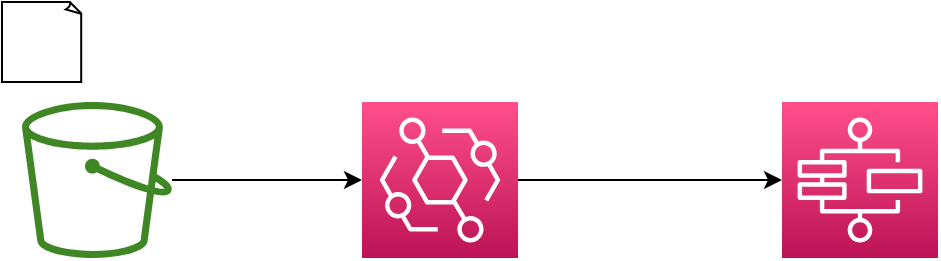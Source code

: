 <mxfile version="21.6.5" type="github">
  <diagram name="Page-1" id="V_JDFQdfA9WgfmQG18fs">
    <mxGraphModel dx="1434" dy="750" grid="1" gridSize="10" guides="1" tooltips="1" connect="1" arrows="1" fold="1" page="1" pageScale="1" pageWidth="850" pageHeight="1100" math="0" shadow="0">
      <root>
        <mxCell id="0" />
        <mxCell id="1" parent="0" />
        <mxCell id="wBOJDX7J2EwGo3l5wXdz-1" value="" style="whiteSpace=wrap;html=1;shape=mxgraph.basic.document" vertex="1" parent="1">
          <mxGeometry x="200" y="210" width="40" height="40" as="geometry" />
        </mxCell>
        <mxCell id="wBOJDX7J2EwGo3l5wXdz-8" value="" style="edgeStyle=orthogonalEdgeStyle;rounded=0;orthogonalLoop=1;jettySize=auto;html=1;" edge="1" parent="1" source="wBOJDX7J2EwGo3l5wXdz-2" target="wBOJDX7J2EwGo3l5wXdz-6">
          <mxGeometry relative="1" as="geometry" />
        </mxCell>
        <mxCell id="wBOJDX7J2EwGo3l5wXdz-2" value="" style="sketch=0;outlineConnect=0;fontColor=#232F3E;gradientColor=none;fillColor=#3F8624;strokeColor=none;dashed=0;verticalLabelPosition=bottom;verticalAlign=top;align=center;html=1;fontSize=12;fontStyle=0;aspect=fixed;pointerEvents=1;shape=mxgraph.aws4.bucket;" vertex="1" parent="1">
          <mxGeometry x="210" y="260" width="75" height="78" as="geometry" />
        </mxCell>
        <mxCell id="wBOJDX7J2EwGo3l5wXdz-10" value="" style="edgeStyle=orthogonalEdgeStyle;rounded=0;orthogonalLoop=1;jettySize=auto;html=1;entryX=0;entryY=0.5;entryDx=0;entryDy=0;entryPerimeter=0;" edge="1" parent="1" source="wBOJDX7J2EwGo3l5wXdz-6" target="wBOJDX7J2EwGo3l5wXdz-7">
          <mxGeometry relative="1" as="geometry">
            <mxPoint x="537" y="299" as="targetPoint" />
          </mxGeometry>
        </mxCell>
        <mxCell id="wBOJDX7J2EwGo3l5wXdz-6" value="" style="sketch=0;points=[[0,0,0],[0.25,0,0],[0.5,0,0],[0.75,0,0],[1,0,0],[0,1,0],[0.25,1,0],[0.5,1,0],[0.75,1,0],[1,1,0],[0,0.25,0],[0,0.5,0],[0,0.75,0],[1,0.25,0],[1,0.5,0],[1,0.75,0]];outlineConnect=0;fontColor=#232F3E;gradientColor=#FF4F8B;gradientDirection=north;fillColor=#BC1356;strokeColor=#ffffff;dashed=0;verticalLabelPosition=bottom;verticalAlign=top;align=center;html=1;fontSize=12;fontStyle=0;aspect=fixed;shape=mxgraph.aws4.resourceIcon;resIcon=mxgraph.aws4.eventbridge;" vertex="1" parent="1">
          <mxGeometry x="380" y="260" width="78" height="78" as="geometry" />
        </mxCell>
        <mxCell id="wBOJDX7J2EwGo3l5wXdz-7" value="" style="sketch=0;points=[[0,0,0],[0.25,0,0],[0.5,0,0],[0.75,0,0],[1,0,0],[0,1,0],[0.25,1,0],[0.5,1,0],[0.75,1,0],[1,1,0],[0,0.25,0],[0,0.5,0],[0,0.75,0],[1,0.25,0],[1,0.5,0],[1,0.75,0]];outlineConnect=0;fontColor=#232F3E;gradientColor=#FF4F8B;gradientDirection=north;fillColor=#BC1356;strokeColor=#ffffff;dashed=0;verticalLabelPosition=bottom;verticalAlign=top;align=center;html=1;fontSize=12;fontStyle=0;aspect=fixed;shape=mxgraph.aws4.resourceIcon;resIcon=mxgraph.aws4.step_functions;" vertex="1" parent="1">
          <mxGeometry x="590" y="260" width="78" height="78" as="geometry" />
        </mxCell>
      </root>
    </mxGraphModel>
  </diagram>
</mxfile>
